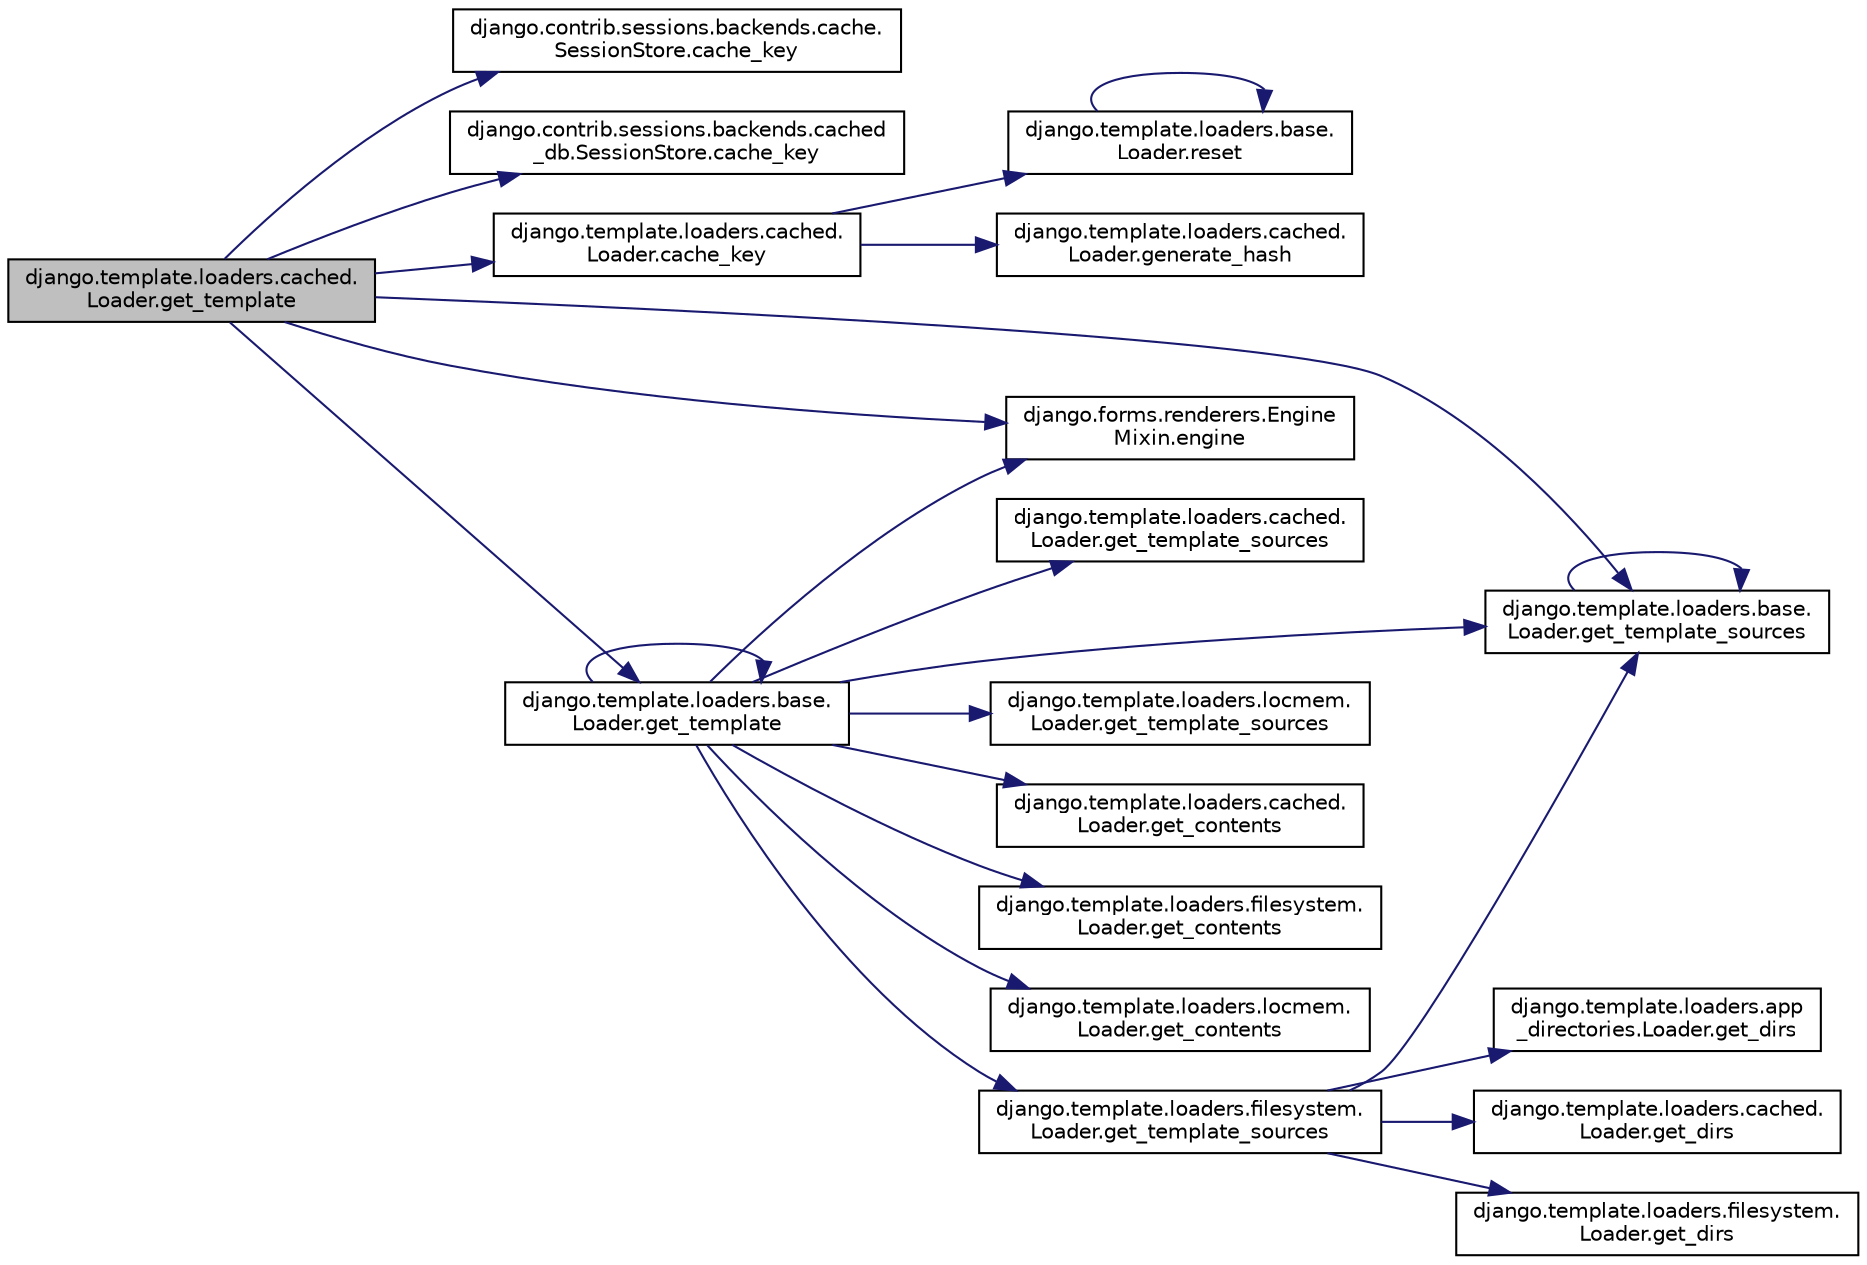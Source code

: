 digraph "django.template.loaders.cached.Loader.get_template"
{
 // LATEX_PDF_SIZE
  edge [fontname="Helvetica",fontsize="10",labelfontname="Helvetica",labelfontsize="10"];
  node [fontname="Helvetica",fontsize="10",shape=record];
  rankdir="LR";
  Node1 [label="django.template.loaders.cached.\lLoader.get_template",height=0.2,width=0.4,color="black", fillcolor="grey75", style="filled", fontcolor="black",tooltip=" "];
  Node1 -> Node2 [color="midnightblue",fontsize="10",style="solid",fontname="Helvetica"];
  Node2 [label="django.contrib.sessions.backends.cache.\lSessionStore.cache_key",height=0.2,width=0.4,color="black", fillcolor="white", style="filled",URL="$df/d0f/classdjango_1_1contrib_1_1sessions_1_1backends_1_1cache_1_1_session_store.html#aed45308b43ecf3f3280c43673759e679",tooltip=" "];
  Node1 -> Node3 [color="midnightblue",fontsize="10",style="solid",fontname="Helvetica"];
  Node3 [label="django.contrib.sessions.backends.cached\l_db.SessionStore.cache_key",height=0.2,width=0.4,color="black", fillcolor="white", style="filled",URL="$d9/dd2/classdjango_1_1contrib_1_1sessions_1_1backends_1_1cached__db_1_1_session_store.html#a560b491f41444b32b6aca635b5a4d183",tooltip=" "];
  Node1 -> Node4 [color="midnightblue",fontsize="10",style="solid",fontname="Helvetica"];
  Node4 [label="django.template.loaders.cached.\lLoader.cache_key",height=0.2,width=0.4,color="black", fillcolor="white", style="filled",URL="$de/d52/classdjango_1_1template_1_1loaders_1_1cached_1_1_loader.html#aeb98796e6459bf18fdef841bedf034a7",tooltip=" "];
  Node4 -> Node5 [color="midnightblue",fontsize="10",style="solid",fontname="Helvetica"];
  Node5 [label="django.template.loaders.cached.\lLoader.generate_hash",height=0.2,width=0.4,color="black", fillcolor="white", style="filled",URL="$de/d52/classdjango_1_1template_1_1loaders_1_1cached_1_1_loader.html#a0f45b82439fc4d4afc10d32d9eff2d1e",tooltip=" "];
  Node4 -> Node6 [color="midnightblue",fontsize="10",style="solid",fontname="Helvetica"];
  Node6 [label="django.template.loaders.base.\lLoader.reset",height=0.2,width=0.4,color="black", fillcolor="white", style="filled",URL="$db/d97/classdjango_1_1template_1_1loaders_1_1base_1_1_loader.html#a5c8f88a557d632e424df242f1091a7f6",tooltip=" "];
  Node6 -> Node6 [color="midnightblue",fontsize="10",style="solid",fontname="Helvetica"];
  Node1 -> Node7 [color="midnightblue",fontsize="10",style="solid",fontname="Helvetica"];
  Node7 [label="django.forms.renderers.Engine\lMixin.engine",height=0.2,width=0.4,color="black", fillcolor="white", style="filled",URL="$da/de3/classdjango_1_1forms_1_1renderers_1_1_engine_mixin.html#a5b5442f4dd99348518dbe1dbf75c7620",tooltip=" "];
  Node1 -> Node8 [color="midnightblue",fontsize="10",style="solid",fontname="Helvetica"];
  Node8 [label="django.template.loaders.base.\lLoader.get_template",height=0.2,width=0.4,color="black", fillcolor="white", style="filled",URL="$db/d97/classdjango_1_1template_1_1loaders_1_1base_1_1_loader.html#aea78872f8ef459314b9b9405c0e18c87",tooltip=" "];
  Node8 -> Node7 [color="midnightblue",fontsize="10",style="solid",fontname="Helvetica"];
  Node8 -> Node9 [color="midnightblue",fontsize="10",style="solid",fontname="Helvetica"];
  Node9 [label="django.template.loaders.cached.\lLoader.get_contents",height=0.2,width=0.4,color="black", fillcolor="white", style="filled",URL="$de/d52/classdjango_1_1template_1_1loaders_1_1cached_1_1_loader.html#af495de39d7449c217497eff5c0a79cd2",tooltip=" "];
  Node8 -> Node10 [color="midnightblue",fontsize="10",style="solid",fontname="Helvetica"];
  Node10 [label="django.template.loaders.filesystem.\lLoader.get_contents",height=0.2,width=0.4,color="black", fillcolor="white", style="filled",URL="$d6/dca/classdjango_1_1template_1_1loaders_1_1filesystem_1_1_loader.html#ab8bd53bb7b7b769df74c899218a39088",tooltip=" "];
  Node8 -> Node11 [color="midnightblue",fontsize="10",style="solid",fontname="Helvetica"];
  Node11 [label="django.template.loaders.locmem.\lLoader.get_contents",height=0.2,width=0.4,color="black", fillcolor="white", style="filled",URL="$de/dc5/classdjango_1_1template_1_1loaders_1_1locmem_1_1_loader.html#afbf5b85522cf068f185178172cef7652",tooltip=" "];
  Node8 -> Node8 [color="midnightblue",fontsize="10",style="solid",fontname="Helvetica"];
  Node8 -> Node12 [color="midnightblue",fontsize="10",style="solid",fontname="Helvetica"];
  Node12 [label="django.template.loaders.base.\lLoader.get_template_sources",height=0.2,width=0.4,color="black", fillcolor="white", style="filled",URL="$db/d97/classdjango_1_1template_1_1loaders_1_1base_1_1_loader.html#a55cebf4411f052e14be6646615d2293b",tooltip=" "];
  Node12 -> Node12 [color="midnightblue",fontsize="10",style="solid",fontname="Helvetica"];
  Node8 -> Node13 [color="midnightblue",fontsize="10",style="solid",fontname="Helvetica"];
  Node13 [label="django.template.loaders.cached.\lLoader.get_template_sources",height=0.2,width=0.4,color="black", fillcolor="white", style="filled",URL="$de/d52/classdjango_1_1template_1_1loaders_1_1cached_1_1_loader.html#a594fb1267ab2a06002557ef54e87d94b",tooltip=" "];
  Node8 -> Node14 [color="midnightblue",fontsize="10",style="solid",fontname="Helvetica"];
  Node14 [label="django.template.loaders.filesystem.\lLoader.get_template_sources",height=0.2,width=0.4,color="black", fillcolor="white", style="filled",URL="$d6/dca/classdjango_1_1template_1_1loaders_1_1filesystem_1_1_loader.html#a622e9292ca0afcbfeabedcf7e12ccb36",tooltip=" "];
  Node14 -> Node15 [color="midnightblue",fontsize="10",style="solid",fontname="Helvetica"];
  Node15 [label="django.template.loaders.app\l_directories.Loader.get_dirs",height=0.2,width=0.4,color="black", fillcolor="white", style="filled",URL="$d4/d19/classdjango_1_1template_1_1loaders_1_1app__directories_1_1_loader.html#aeb99b30f47cec76fcb01ee6d64ab15d0",tooltip=" "];
  Node14 -> Node16 [color="midnightblue",fontsize="10",style="solid",fontname="Helvetica"];
  Node16 [label="django.template.loaders.cached.\lLoader.get_dirs",height=0.2,width=0.4,color="black", fillcolor="white", style="filled",URL="$de/d52/classdjango_1_1template_1_1loaders_1_1cached_1_1_loader.html#a52f9b798cedb2fb431e2aaaeae22ef78",tooltip=" "];
  Node14 -> Node17 [color="midnightblue",fontsize="10",style="solid",fontname="Helvetica"];
  Node17 [label="django.template.loaders.filesystem.\lLoader.get_dirs",height=0.2,width=0.4,color="black", fillcolor="white", style="filled",URL="$d6/dca/classdjango_1_1template_1_1loaders_1_1filesystem_1_1_loader.html#a523b5056445c3455bb320df0e6c2907a",tooltip=" "];
  Node14 -> Node12 [color="midnightblue",fontsize="10",style="solid",fontname="Helvetica"];
  Node8 -> Node18 [color="midnightblue",fontsize="10",style="solid",fontname="Helvetica"];
  Node18 [label="django.template.loaders.locmem.\lLoader.get_template_sources",height=0.2,width=0.4,color="black", fillcolor="white", style="filled",URL="$de/dc5/classdjango_1_1template_1_1loaders_1_1locmem_1_1_loader.html#a77ae5cf5d3c25ed02ed2fe28db8c9a06",tooltip=" "];
  Node1 -> Node12 [color="midnightblue",fontsize="10",style="solid",fontname="Helvetica"];
}
